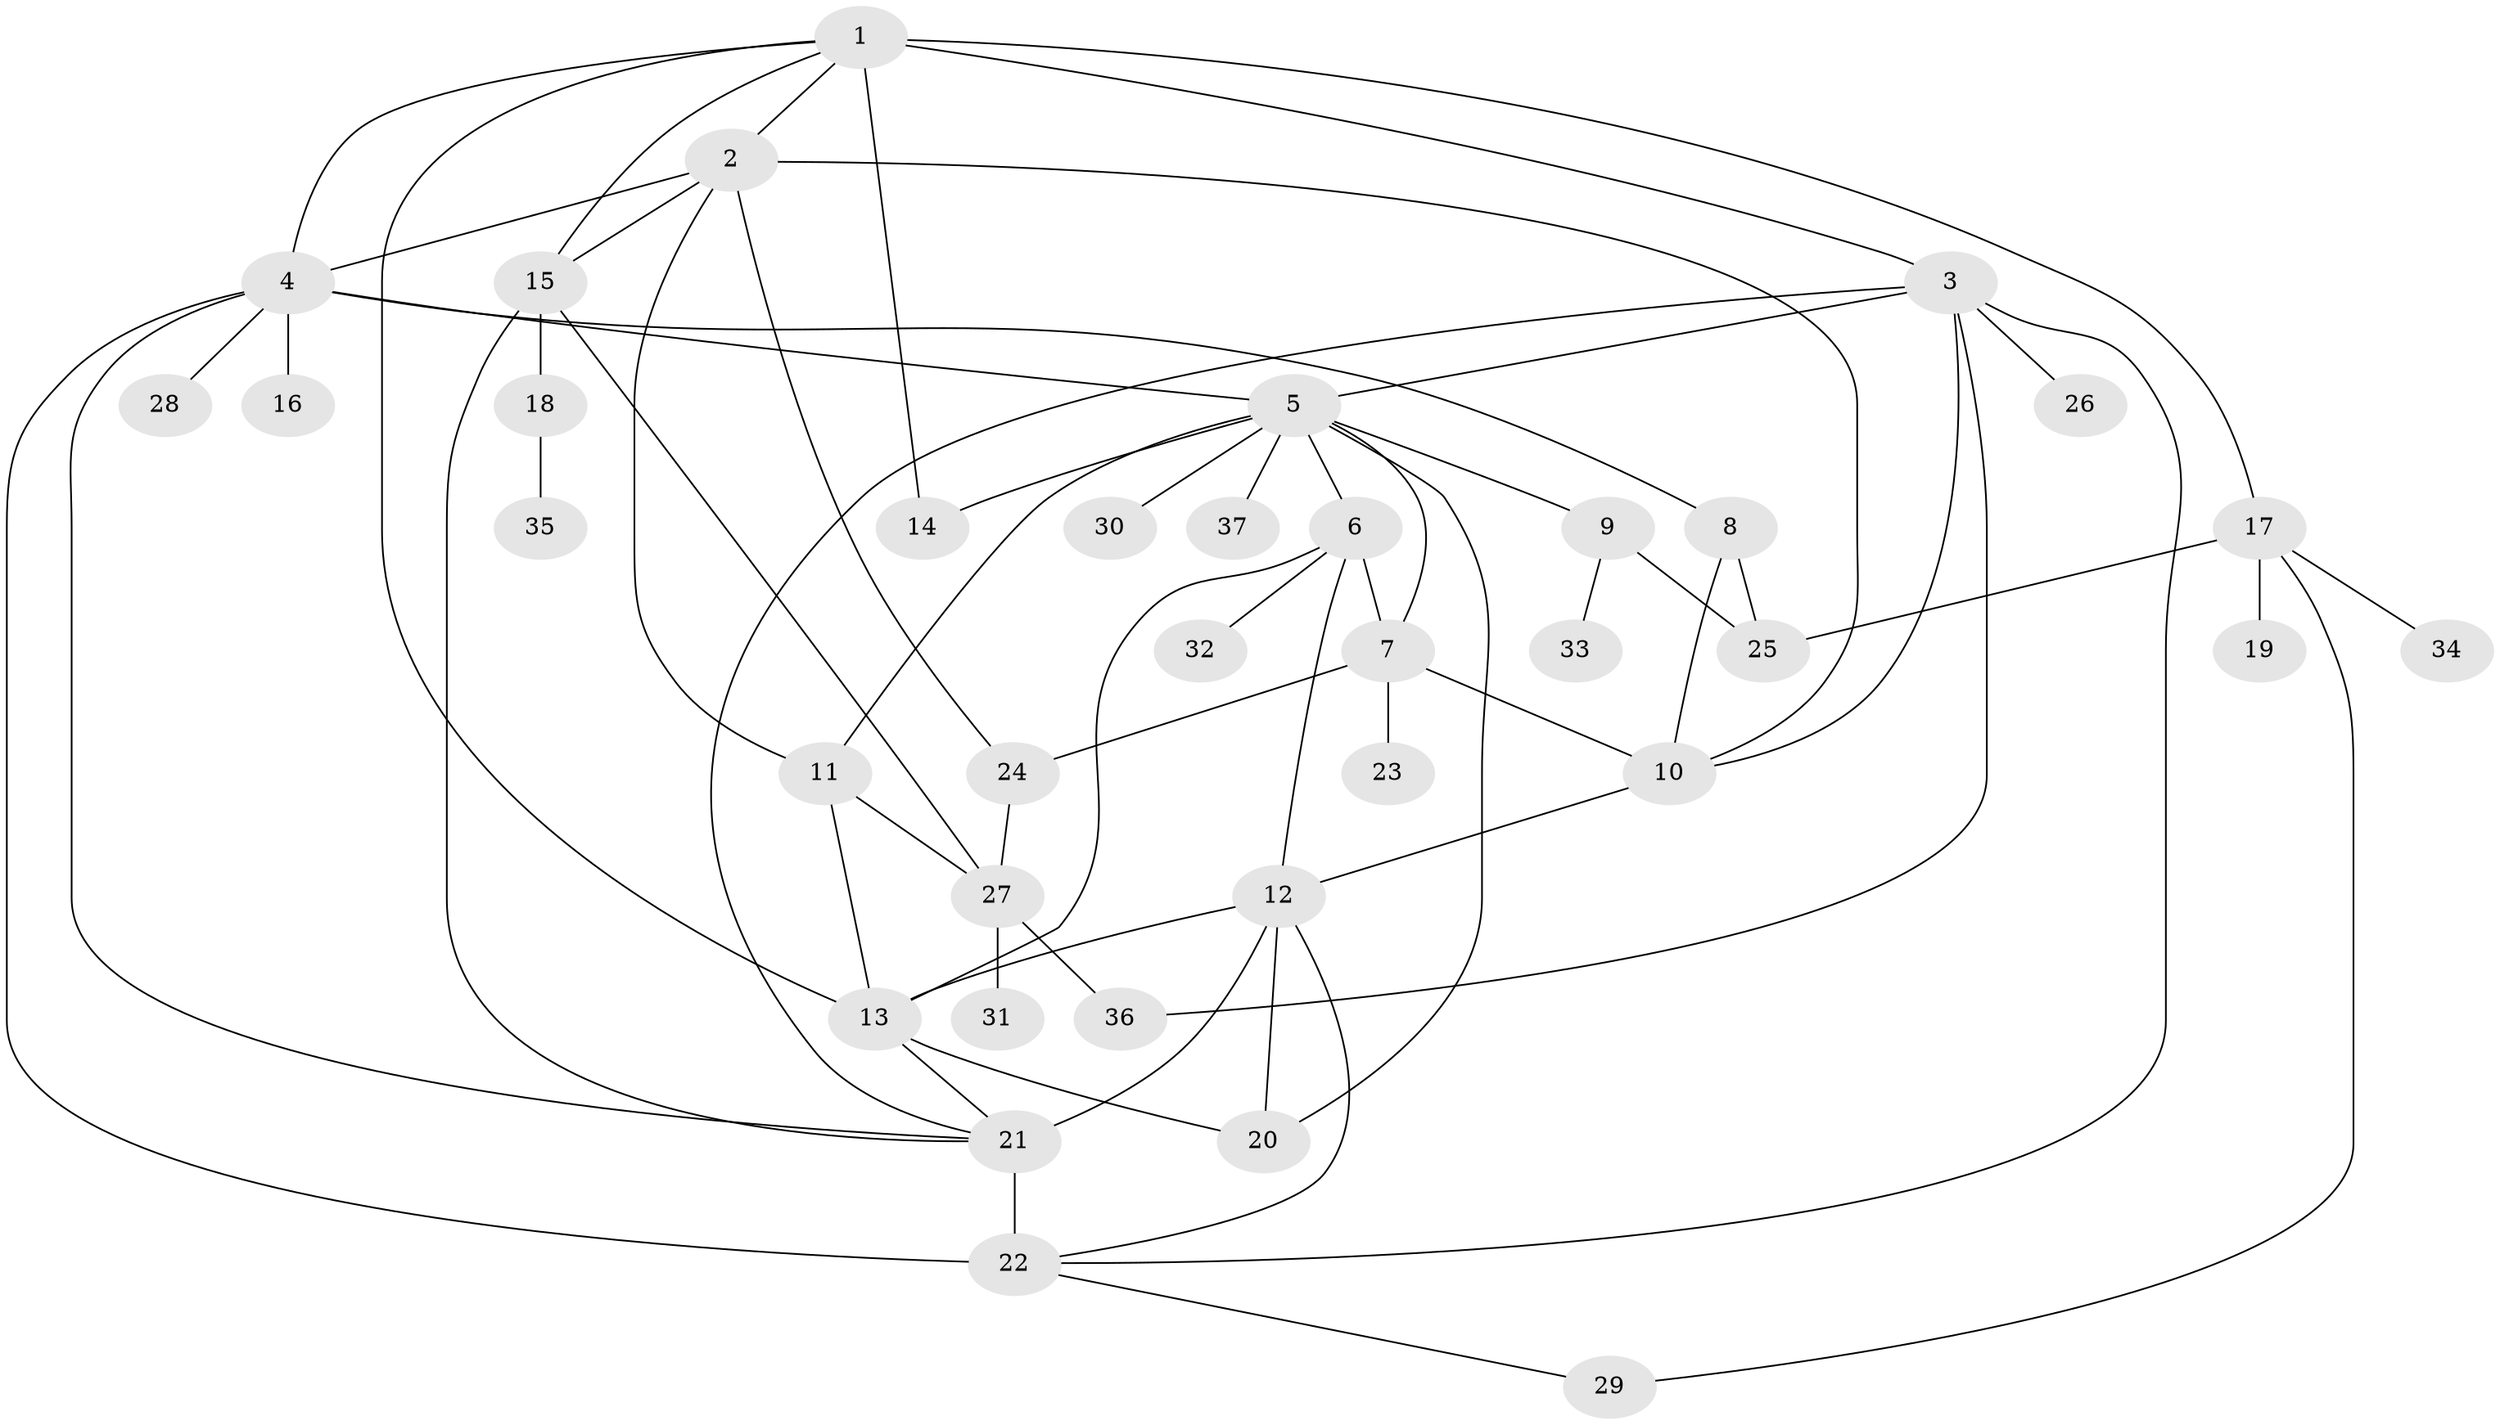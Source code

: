 // original degree distribution, {9: 0.013513513513513514, 7: 0.013513513513513514, 8: 0.02702702702702703, 11: 0.013513513513513514, 18: 0.013513513513513514, 6: 0.04054054054054054, 2: 0.16216216216216217, 3: 0.16216216216216217, 1: 0.4189189189189189, 4: 0.06756756756756757, 5: 0.05405405405405406, 10: 0.013513513513513514}
// Generated by graph-tools (version 1.1) at 2025/35/03/09/25 02:35:35]
// undirected, 37 vertices, 65 edges
graph export_dot {
graph [start="1"]
  node [color=gray90,style=filled];
  1;
  2;
  3;
  4;
  5;
  6;
  7;
  8;
  9;
  10;
  11;
  12;
  13;
  14;
  15;
  16;
  17;
  18;
  19;
  20;
  21;
  22;
  23;
  24;
  25;
  26;
  27;
  28;
  29;
  30;
  31;
  32;
  33;
  34;
  35;
  36;
  37;
  1 -- 2 [weight=1.0];
  1 -- 3 [weight=2.0];
  1 -- 4 [weight=1.0];
  1 -- 13 [weight=1.0];
  1 -- 14 [weight=1.0];
  1 -- 15 [weight=1.0];
  1 -- 17 [weight=1.0];
  2 -- 4 [weight=1.0];
  2 -- 10 [weight=1.0];
  2 -- 11 [weight=1.0];
  2 -- 15 [weight=1.0];
  2 -- 24 [weight=1.0];
  3 -- 5 [weight=1.0];
  3 -- 10 [weight=1.0];
  3 -- 21 [weight=1.0];
  3 -- 22 [weight=1.0];
  3 -- 26 [weight=1.0];
  3 -- 36 [weight=1.0];
  4 -- 5 [weight=2.0];
  4 -- 8 [weight=1.0];
  4 -- 16 [weight=1.0];
  4 -- 21 [weight=1.0];
  4 -- 22 [weight=1.0];
  4 -- 28 [weight=1.0];
  5 -- 6 [weight=1.0];
  5 -- 7 [weight=1.0];
  5 -- 9 [weight=1.0];
  5 -- 11 [weight=1.0];
  5 -- 14 [weight=1.0];
  5 -- 20 [weight=2.0];
  5 -- 30 [weight=1.0];
  5 -- 37 [weight=1.0];
  6 -- 7 [weight=1.0];
  6 -- 12 [weight=1.0];
  6 -- 13 [weight=1.0];
  6 -- 32 [weight=1.0];
  7 -- 10 [weight=1.0];
  7 -- 23 [weight=1.0];
  7 -- 24 [weight=1.0];
  8 -- 10 [weight=1.0];
  8 -- 25 [weight=1.0];
  9 -- 25 [weight=1.0];
  9 -- 33 [weight=1.0];
  10 -- 12 [weight=1.0];
  11 -- 13 [weight=2.0];
  11 -- 27 [weight=1.0];
  12 -- 13 [weight=1.0];
  12 -- 20 [weight=1.0];
  12 -- 21 [weight=2.0];
  12 -- 22 [weight=1.0];
  13 -- 20 [weight=1.0];
  13 -- 21 [weight=1.0];
  15 -- 18 [weight=1.0];
  15 -- 21 [weight=1.0];
  15 -- 27 [weight=1.0];
  17 -- 19 [weight=1.0];
  17 -- 25 [weight=1.0];
  17 -- 29 [weight=1.0];
  17 -- 34 [weight=1.0];
  18 -- 35 [weight=1.0];
  21 -- 22 [weight=4.0];
  22 -- 29 [weight=1.0];
  24 -- 27 [weight=1.0];
  27 -- 31 [weight=1.0];
  27 -- 36 [weight=1.0];
}
